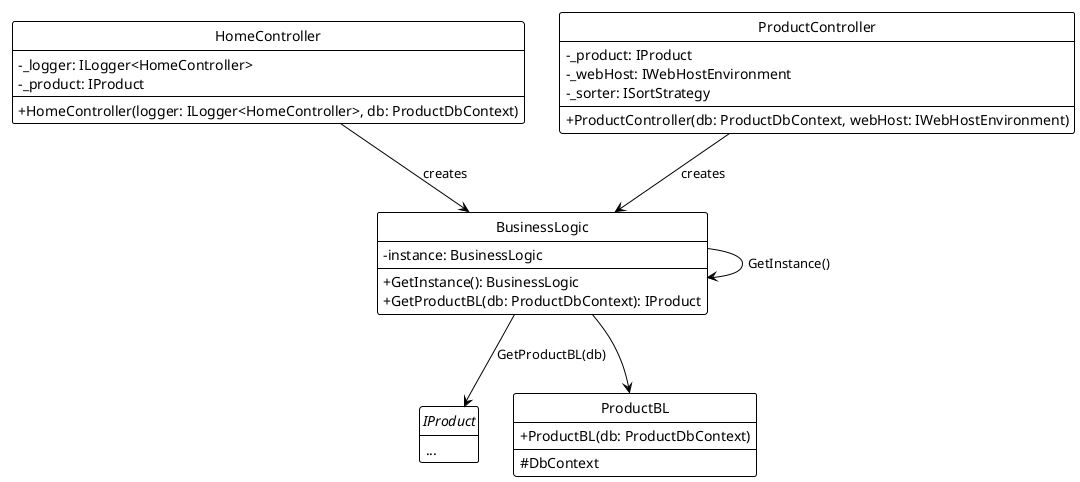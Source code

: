 @startuml
!theme plain
hide circle
hide empty members
skinparam classAttributeIconSize 0

class BusinessLogic {
    - instance: BusinessLogic
    --
    + GetInstance(): BusinessLogic
    + GetProductBL(db: ProductDbContext): IProduct
}

class HomeController {
    - _logger: ILogger<HomeController>
    - _product: IProduct
    --
    + HomeController(logger: ILogger<HomeController>, db: ProductDbContext)
}

class ProductController {
    - _product: IProduct
    - _webHost: IWebHostEnvironment
    - _sorter: ISortStrategy
    --
    + ProductController(db: ProductDbContext, webHost: IWebHostEnvironment)
}

interface IProduct {
    ...
}

class ProductBL {
    + ProductBL(db: ProductDbContext)
    --
    # DbContext
}

ProductController --> BusinessLogic: creates
HomeController --> BusinessLogic: creates
BusinessLogic --> IProduct: GetProductBL(db)
BusinessLogic --> ProductBL
BusinessLogic --> BusinessLogic: GetInstance()

@enduml

